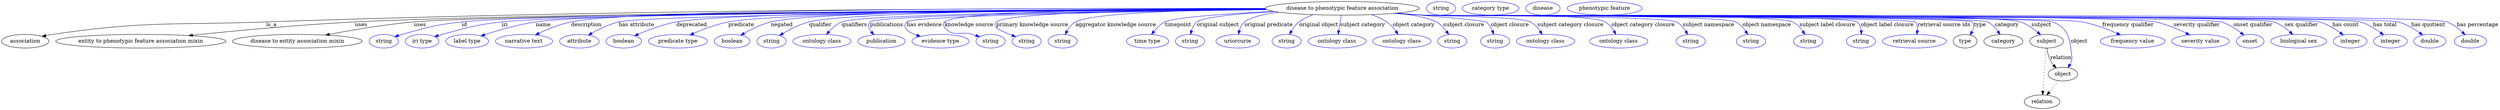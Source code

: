 digraph {
	graph [bb="0,0,6583.4,283"];
	node [label="\N"];
	"disease to phenotypic feature association"	[height=0.5,
		label="disease to phenotypic feature association",
		pos="3534.4,265",
		width=5.6328];
	association	[height=0.5,
		pos="62.394,178",
		width=1.7332];
	"disease to phenotypic feature association" -> association	[label=is_a,
		lp="712.39,221.5",
		pos="e,106.72,190.74 3331.4,264.7 2865.8,265.62 1685,263.93 698.39,229 447.46,220.11 382.85,232.32 134.39,196 128.61,195.16 122.61,194.07 \
116.66,192.87"];
	"entity to phenotypic feature association mixin"	[height=0.5,
		pos="367.39,178",
		width=6.2286];
	"disease to phenotypic feature association" -> "entity to phenotypic feature association mixin"	[label=uses,
		lp="947.89,221.5",
		pos="e,493.49,192.9 3332.3,263.25 2805.3,260.96 1397.4,252.76 931.39,229 784.99,221.54 617.78,205.8 503.67,193.97"];
	"disease to entity association mixin"	[height=0.5,
		pos="780.39,178",
		width=4.7482];
	"disease to phenotypic feature association" -> "disease to entity association mixin"	[label=uses,
		lp="1102.9,221.5",
		pos="e,854.52,194.26 3332.7,262.83 2786.8,259.41 1306.7,248.47 1086.4,229 1010.8,222.32 925.75,207.85 864.52,196.18"];
	id	[color=blue,
		height=0.5,
		label=string,
		pos="1007.4,178",
		width=1.0652];
	"disease to phenotypic feature association" -> id	[color=blue,
		label=id,
		lp="1220.4,221.5",
		pos="e,1036.4,189.97 3332.2,263.16 2806.1,260.66 1420.4,251.96 1213.4,229 1142.1,221.09 1124.5,215.35 1055.4,196 1052.3,195.13 1049.1,\
194.16 1045.9,193.14",
		style=solid];
	iri	[color=blue,
		height=0.5,
		label="iri type",
		pos="1108.4,178",
		width=1.2277];
	"disease to phenotypic feature association" -> iri	[color=blue,
		label=iri,
		lp="1325.4,221.5",
		pos="e,1141.3,190.13 3332.6,263.03 2823.5,260.28 1513.9,251.13 1317.4,229 1247,221.07 1229.9,214.18 1161.4,196 1158,195.11 1154.5,194.12 \
1151.1,193.1",
		style=solid];
	name	[color=blue,
		height=0.5,
		label="label type",
		pos="1227.4,178",
		width=1.5707];
	"disease to phenotypic feature association" -> name	[color=blue,
		label=name,
		lp="1427.4,221.5",
		pos="e,1263.4,191.91 3332.1,263.6 2837.6,262.2 1594.1,256.01 1407.4,229 1360.7,222.25 1309,207.05 1273.1,195.17",
		style=solid];
	description	[color=blue,
		height=0.5,
		label="narrative text",
		pos="1377.4,178",
		width=2.0943];
	"disease to phenotypic feature association" -> description	[color=blue,
		label=description,
		lp="1539.9,221.5",
		pos="e,1407,194.78 3333.5,262.55 2837.4,258.7 1588,247.25 1499.4,229 1470.4,223.04 1439.6,210.36 1416.2,199.26",
		style=solid];
	"has attribute"	[color=blue,
		height=0.5,
		label=attribute,
		pos="1522.4,178",
		width=1.4443];
	"disease to phenotypic feature association" -> "has attribute"	[color=blue,
		label="has attribute",
		lp="1672.4,221.5",
		pos="e,1546.2,194.29 3333.3,262.64 2859.6,259.12 1707.2,248.6 1625.4,229 1600.5,223.04 1574.6,210.45 1555,199.39",
		style=solid];
	deprecated	[color=blue,
		height=0.5,
		label=boolean,
		pos="1639.4,178",
		width=1.2999];
	"disease to phenotypic feature association" -> deprecated	[color=blue,
		label=deprecated,
		lp="1817.9,221.5",
		pos="e,1667.7,192.37 3332,263.69 2902.5,262.48 1926.4,256.69 1777.4,229 1742.4,222.49 1704.4,208.17 1677.2,196.52",
		style=solid];
	predicate	[color=blue,
		height=0.5,
		label="predicate type",
		pos="1782.4,178",
		width=2.1665];
	"disease to phenotypic feature association" -> predicate	[color=blue,
		label=predicate,
		lp="1948.4,221.5",
		pos="e,1814,194.5 3332.2,263.47 2928.6,261.84 2049.8,255.3 1914.4,229 1882.8,222.87 1848.9,209.88 1823.4,198.68",
		style=solid];
	negated	[color=blue,
		height=0.5,
		label=boolean,
		pos="1925.4,178",
		width=1.2999];
	"disease to phenotypic feature association" -> negated	[color=blue,
		label=negated,
		lp="2055.4,221.5",
		pos="e,1948.3,194.01 3331.7,264.18 2949.6,263.8 2149.5,259.32 2026.4,229 2001.8,222.94 1976.2,210.22 1957,199.12",
		style=solid];
	qualifier	[color=blue,
		height=0.5,
		label=string,
		pos="2028.4,178",
		width=1.0652];
	"disease to phenotypic feature association" -> qualifier	[color=blue,
		label=qualifier,
		lp="2157.4,221.5",
		pos="e,2049.7,193.28 3332,263.88 2970.5,262.95 2240.7,257.49 2127.4,229 2102.8,222.83 2077.4,209.81 2058.4,198.6",
		style=solid];
	qualifiers	[color=blue,
		height=0.5,
		label="ontology class",
		pos="2161.4,178",
		width=2.1304];
	"disease to phenotypic feature association" -> qualifiers	[color=blue,
		label=qualifiers,
		lp="2246.9,221.5",
		pos="e,2173.4,195.83 3333.3,262.48 2976.3,259.24 2264,250.16 2213.4,229 2200.4,223.59 2188.9,213.33 2179.9,203.51",
		style=solid];
	publications	[color=blue,
		height=0.5,
		label=publication,
		pos="2318.4,178",
		width=1.7332];
	"disease to phenotypic feature association" -> publications	[color=blue,
		label=publications,
		lp="2332.4,221.5",
		pos="e,2298.5,195.15 3334.3,261.92 2986.7,257.82 2306.3,247.46 2288.4,229 2281,221.37 2284.7,211.56 2291.7,202.66",
		style=solid];
	"has evidence"	[color=blue,
		height=0.5,
		label="evidence type",
		pos="2474.4,178",
		width=2.0943];
	"disease to phenotypic feature association" -> "has evidence"	[color=blue,
		label="has evidence",
		lp="2431.9,221.5",
		pos="e,2421.1,190.82 3335.4,261.43 3010.9,256.77 2401.7,245.79 2385.4,229 2371,214.13 2388.3,202.41 2411.3,194.07",
		style=solid];
	"knowledge source"	[color=blue,
		height=0.5,
		label=string,
		pos="2606.4,178",
		width=1.0652];
	"disease to phenotypic feature association" -> "knowledge source"	[color=blue,
		label="knowledge source",
		lp="2549.9,221.5",
		pos="e,2577.4,189.8 3331.5,264.39 3034.7,263.94 2514.3,258.87 2485.4,229 2480.8,224.21 2481.3,219.25 2485.4,214 2506,187.69 2526.4,205.59 \
2558.4,196 2561.5,195.07 2564.7,194.07 2567.9,193.02",
		style=solid];
	"primary knowledge source"	[color=blue,
		height=0.5,
		label=string,
		pos="2701.4,178",
		width=1.0652];
	"disease to phenotypic feature association" -> "primary knowledge source"	[color=blue,
		label="primary knowledge source",
		lp="2716.4,221.5",
		pos="e,2672.3,189.93 3332.5,263.27 3071.1,261.31 2645.7,254.23 2621.4,229 2616.8,224.2 2617.7,219.58 2621.4,214 2624,209.97 2643.8,201.3 \
2663,193.6",
		style=solid];
	"aggregator knowledge source"	[color=blue,
		height=0.5,
		label=string,
		pos="2796.4,178",
		width=1.0652];
	"disease to phenotypic feature association" -> "aggregator knowledge source"	[color=blue,
		label="aggregator knowledge source",
		lp="2936.9,221.5",
		pos="e,2803.1,196.06 3332.3,263.07 3139.9,260.72 2873.3,253.08 2830.4,229 2820.8,223.6 2813.3,214.22 2807.9,205.03",
		style=solid];
	timepoint	[color=blue,
		height=0.5,
		label="time type",
		pos="3020.4,178",
		width=1.5346];
	"disease to phenotypic feature association" -> timepoint	[color=blue,
		label=timepoint,
		lp="3101.4,221.5",
		pos="e,3031,196.06 3353.5,256.83 3233.1,250.96 3092.4,241.58 3066.4,229 3054.9,223.43 3044.9,213.63 3037.2,204.17",
		style=solid];
	"original subject"	[color=blue,
		height=0.5,
		label=string,
		pos="3132.4,178",
		width=1.0652];
	"disease to phenotypic feature association" -> "original subject"	[color=blue,
		label="original subject",
		lp="3206.4,221.5",
		pos="e,3133.9,196.11 3356.2,256.39 3264.1,250.92 3167.4,242.15 3150.4,229 3143.2,223.4 3138.8,214.64 3136.2,206",
		style=solid];
	"original predicate"	[color=blue,
		height=0.5,
		label=uriorcurie,
		pos="3258.4,178",
		width=1.5887];
	"disease to phenotypic feature association" -> "original predicate"	[color=blue,
		label="original predicate",
		lp="3339.9,221.5",
		pos="e,3260.1,196.46 3367.2,254.77 3327.4,249.6 3291.9,241.54 3276.4,229 3269.4,223.33 3265.1,214.7 3262.5,206.2",
		style=solid];
	"original object"	[color=blue,
		height=0.5,
		label=string,
		pos="3387.4,178",
		width=1.0652];
	"disease to phenotypic feature association" -> "original object"	[color=blue,
		label="original object",
		lp="3471.9,221.5",
		pos="e,3394.9,196.07 3457.3,248.31 3444.2,243.48 3431.3,237.19 3420.4,229 3412,222.71 3405.1,213.6 3399.8,204.89",
		style=solid];
	"subject category"	[color=blue,
		height=0.5,
		label="ontology class",
		pos="3520.4,178",
		width=2.1304];
	"disease to phenotypic feature association" -> "subject category"	[color=blue,
		label="subject category",
		lp="3587.9,221.5",
		pos="e,3523.2,196.18 3531.6,246.8 3529.6,235.16 3527.1,219.55 3524.9,206.24",
		style=solid];
	"object category"	[color=blue,
		height=0.5,
		label="ontology class",
		pos="3691.4,178",
		width=2.1304];
	"disease to phenotypic feature association" -> "object category"	[color=blue,
		label="object category",
		lp="3722.9,221.5",
		pos="e,3681.5,196.09 3611.4,248.25 3625.4,243.4 3639.4,237.12 3651.4,229 3660.9,222.59 3669.2,213.24 3675.8,204.35",
		style=solid];
	"subject closure"	[color=blue,
		height=0.5,
		label=string,
		pos="3824.4,178",
		width=1.0652];
	"disease to phenotypic feature association" -> "subject closure"	[color=blue,
		label="subject closure",
		lp="3854.9,221.5",
		pos="e,3814.9,195.75 3679.2,252.35 3722.6,246.96 3763.7,239.38 3782.4,229 3793,223.11 3802.1,213.39 3809.1,204.07",
		style=solid];
	"object closure"	[color=blue,
		height=0.5,
		label=string,
		pos="3937.4,178",
		width=1.0652];
	"disease to phenotypic feature association" -> "object closure"	[color=blue,
		label="object closure",
		lp="3976.4,221.5",
		pos="e,3933.8,196.24 3678.5,252.32 3783.5,243.55 3908.4,232.48 3913.4,229 3921.3,223.49 3926.7,214.62 3930.4,205.88",
		style=solid];
	"subject category closure"	[color=blue,
		height=0.5,
		label="ontology class",
		pos="4070.4,178",
		width=2.1304];
	"disease to phenotypic feature association" -> "subject category closure"	[color=blue,
		label="subject category closure",
		lp="4135.9,221.5",
		pos="e,4061.7,196.07 3677.2,252.22 3700.3,250.41 3724,248.61 3746.4,247 3777.9,244.74 4002.3,243.59 4030.4,229 4040.9,223.56 4049.5,214.04 \
4056.1,204.76",
		style=solid];
	"object category closure"	[color=blue,
		height=0.5,
		label="ontology class",
		pos="4263.4,178",
		width=2.1304];
	"disease to phenotypic feature association" -> "object category closure"	[color=blue,
		label="object category closure",
		lp="4327.9,221.5",
		pos="e,4256,196.14 3674.3,251.93 3698.3,250.1 3723.1,248.37 3746.4,247 3799.8,243.86 4180.3,254.27 4227.4,229 4237.4,223.64 4245.3,214.13 \
4251.1,204.84",
		style=solid];
	"subject namespace"	[color=blue,
		height=0.5,
		label=string,
		pos="4453.4,178",
		width=1.0652];
	"disease to phenotypic feature association" -> "subject namespace"	[color=blue,
		label="subject namespace",
		lp="4500.4,221.5",
		pos="e,4445.7,195.71 3672.9,251.83 3697.4,249.98 3722.6,248.27 3746.4,247 3783.5,245.01 4382.3,245.97 4415.4,229 4425.8,223.65 4434.2,\
213.96 4440.4,204.53",
		style=solid];
	"object namespace"	[color=blue,
		height=0.5,
		label=string,
		pos="4612.4,178",
		width=1.0652];
	"disease to phenotypic feature association" -> "object namespace"	[color=blue,
		label="object namespace",
		lp="4654.4,221.5",
		pos="e,4604.1,195.75 3672.3,251.77 3697,249.92 3722.4,248.22 3746.4,247 3792.2,244.66 4531.2,249.33 4572.4,229 4583.2,223.65 4592.1,213.82 \
4598.7,204.29",
		style=solid];
	"subject label closure"	[color=blue,
		height=0.5,
		label=string,
		pos="4763.4,178",
		width=1.0652];
	"disease to phenotypic feature association" -> "subject label closure"	[color=blue,
		label="subject label closure",
		lp="4814.4,221.5",
		pos="e,4754.8,195.78 3671.7,251.75 3696.6,249.88 3722.2,248.19 3746.4,247 3800.6,244.33 4673.6,252.65 4722.4,229 4733.4,223.68 4742.4,\
213.86 4749.2,204.32",
		style=solid];
	"object label closure"	[color=blue,
		height=0.5,
		label=string,
		pos="4902.4,178",
		width=1.0652];
	"disease to phenotypic feature association" -> "object label closure"	[color=blue,
		label="object label closure",
		lp="4971.9,221.5",
		pos="e,4904,196.09 3671.4,251.71 3696.4,249.85 3722.1,248.16 3746.4,247 3778.2,245.48 4867.9,249.38 4892.4,229 4899.1,223.44 4902.1,214.8 \
4903.3,206.25",
		style=solid];
	"retrieval source ids"	[color=blue,
		height=0.5,
		label="retrieval source",
		pos="5043.4,178",
		width=2.347];
	"disease to phenotypic feature association" -> "retrieval source ids"	[color=blue,
		label="retrieval source ids",
		lp="5121.9,221.5",
		pos="e,5049.8,196.11 3671.2,251.7 3696.2,249.83 3722.1,248.14 3746.4,247 3764.4,246.15 5032.7,241.85 5045.4,229 5051.3,223.02 5052.5,\
214.42 5051.6,206.04",
		style=solid];
	type	[height=0.5,
		pos="5177.4,178",
		width=0.86659];
	"disease to phenotypic feature association" -> type	[color=blue,
		label=type,
		lp="5216.4,221.5",
		pos="e,5190.4,194.37 3671.2,251.67 3696.2,249.8 3722.1,248.13 3746.4,247 3766.5,246.07 5181.3,243.32 5195.4,229 5202.3,222.01 5200.3,\
212.18 5195.7,203.09",
		style=solid];
	category	[height=0.5,
		pos="5278.4,178",
		width=1.4263];
	"disease to phenotypic feature association" -> category	[color=blue,
		label=category,
		lp="5287.9,221.5",
		pos="e,5269.5,195.82 3670.9,251.68 3696,249.81 3722,248.13 3746.4,247 3787.7,245.09 5199,246.71 5236.4,229 5247.5,223.73 5256.8,213.91 \
5263.7,204.37",
		style=solid];
	subject	[height=0.5,
		pos="5392.4,178",
		width=1.2277];
	"disease to phenotypic feature association" -> subject	[color=blue,
		label=subject,
		lp="5378.4,221.5",
		pos="e,5376.5,195.01 3670.9,251.67 3696,249.8 3722,248.12 3746.4,247 3833.9,243 5240.2,256.5 5323.4,229 5340.2,223.44 5356.4,212.14 5368.9,\
201.68",
		style=solid];
	object	[height=0.5,
		pos="5435.4,91",
		width=1.0832];
	"disease to phenotypic feature association" -> object	[color=blue,
		label=object,
		lp="5478.4,178",
		pos="e,5448.8,108.09 3670.9,251.66 3696,249.79 3722,248.11 3746.4,247 3792.5,244.9 5365.3,245.68 5408.4,229 5450,212.89 5453.1,186.29 \
5458.4,142 5459.2,135.38 5460.3,133.39 5458.4,127 5457.4,123.55 5455.9,120.13 5454.1,116.85",
		style=solid];
	"frequency qualifier"	[color=blue,
		height=0.5,
		label="frequency value",
		pos="5619.4,178",
		width=2.3651];
	"disease to phenotypic feature association" -> "frequency qualifier"	[color=blue,
		label="frequency qualifier",
		lp="5607.4,221.5",
		pos="e,5587.2,194.73 3670.9,251.65 3696,249.78 3722,248.1 3746.4,247 3843,242.63 5391.4,246.78 5486.4,229 5518.1,223.07 5552.1,210.14 \
5577.8,198.92",
		style=solid];
	"severity qualifier"	[color=blue,
		height=0.5,
		label="severity value",
		pos="5798.4,178",
		width=2.1123];
	"disease to phenotypic feature association" -> "severity qualifier"	[color=blue,
		label="severity qualifier",
		lp="5788.4,221.5",
		pos="e,5769.6,194.85 3670.6,251.65 3695.8,249.77 3721.9,248.1 3746.4,247 3853.7,242.2 5574.2,250.71 5679.4,229 5707.7,223.15 5737.8,210.47 \
5760.6,199.34",
		style=solid];
	"onset qualifier"	[color=blue,
		height=0.5,
		label=onset,
		pos="5928.4,178",
		width=1.011];
	"disease to phenotypic feature association" -> "onset qualifier"	[color=blue,
		label="onset qualifier",
		lp="5936.9,221.5",
		pos="e,5911.7,194.31 3670.6,251.63 3695.8,249.76 3721.9,248.09 3746.4,247 3804.9,244.41 5797.4,246.2 5853.4,229 5871.9,223.33 5889.9,\
211.51 5903.7,200.78",
		style=solid];
	"sex qualifier"	[color=blue,
		height=0.5,
		label="biological sex",
		pos="6056.4,178",
		width=2.0401];
	"disease to phenotypic feature association" -> "sex qualifier"	[color=blue,
		label="sex qualifier",
		lp="6064.4,221.5",
		pos="e,6041.1,195.74 3670.6,251.62 3695.8,249.75 3721.9,248.08 3746.4,247 3808.7,244.25 5933.5,249.55 5992.4,229 6007.9,223.6 6022.5,\
212.81 6033.8,202.62",
		style=solid];
	"has count"	[color=blue,
		height=0.5,
		label=integer,
		pos="6192.4,178",
		width=1.2277];
	"disease to phenotypic feature association" -> "has count"	[color=blue,
		label="has count",
		lp="6180.4,221.5",
		pos="e,6174.1,194.57 3670.3,251.63 3695.6,249.75 3721.8,248.08 3746.4,247 3812.1,244.12 6049.3,247.36 6112.4,229 6131.9,223.34 6151.2,\
211.47 6166,200.72",
		style=solid];
	"has total"	[color=blue,
		height=0.5,
		label=integer,
		pos="6298.4,178",
		width=1.2277];
	"disease to phenotypic feature association" -> "has total"	[color=blue,
		label="has total",
		lp="6283.9,221.5",
		pos="e,6280.4,194.57 3670.3,251.63 3695.6,249.75 3721.8,248.08 3746.4,247 3815,244 6153.5,248.37 6219.4,229 6238.7,223.34 6257.8,211.47 \
6272.3,200.72",
		style=solid];
	"has quotient"	[color=blue,
		height=0.5,
		label=double,
		pos="6402.4,178",
		width=1.1735];
	"disease to phenotypic feature association" -> "has quotient"	[color=blue,
		label="has quotient",
		lp="6398.4,221.5",
		pos="e,6383.7,194.34 3670.3,251.62 3695.6,249.74 3721.8,248.07 3746.4,247 3817.8,243.89 6250.6,248.38 6319.4,229 6339.6,223.32 6359.8,\
211.33 6375.2,200.52",
		style=solid];
	"has percentage"	[color=blue,
		height=0.5,
		label=double,
		pos="6509.4,178",
		width=1.1735];
	"disease to phenotypic feature association" -> "has percentage"	[color=blue,
		label="has percentage",
		lp="6528.4,221.5",
		pos="e,6495.4,195 3670.3,251.62 3695.6,249.73 3721.8,248.07 3746.4,247 3821.4,243.75 6376.7,254.21 6447.4,229 6462.7,223.54 6477,212.56 \
6488,202.28",
		style=solid];
	association_type	[color=blue,
		height=0.5,
		label=string,
		pos="3793.4,265",
		width=1.0652];
	association_category	[color=blue,
		height=0.5,
		label="category type",
		pos="3924.4,265",
		width=2.0762];
	subject -> object	[label=relation,
		lp="5430.4,134.5",
		pos="e,5417.5,107.23 5393.5,159.55 5394.7,149.57 5397.2,137.07 5402.4,127 5404.6,122.68 5407.5,118.52 5410.7,114.66"];
	relation	[height=0.5,
		pos="5380.4,18",
		width=1.2999];
	subject -> relation	[pos="e,5381.7,36.188 5391.1,159.79 5389,132.48 5385,78.994 5382.5,46.38",
		style=dotted];
	"disease to phenotypic feature association_subject"	[color=blue,
		height=0.5,
		label=disease,
		pos="4062.4,265",
		width=1.2638];
	object -> relation	[pos="e,5393.2,35.54 5422.9,73.889 5416,64.939 5407.2,53.617 5399.4,43.584",
		style=dotted];
	"disease to phenotypic feature association_object"	[color=blue,
		height=0.5,
		label="phenotypic feature",
		pos="4224.4,265",
		width=2.7442];
}
